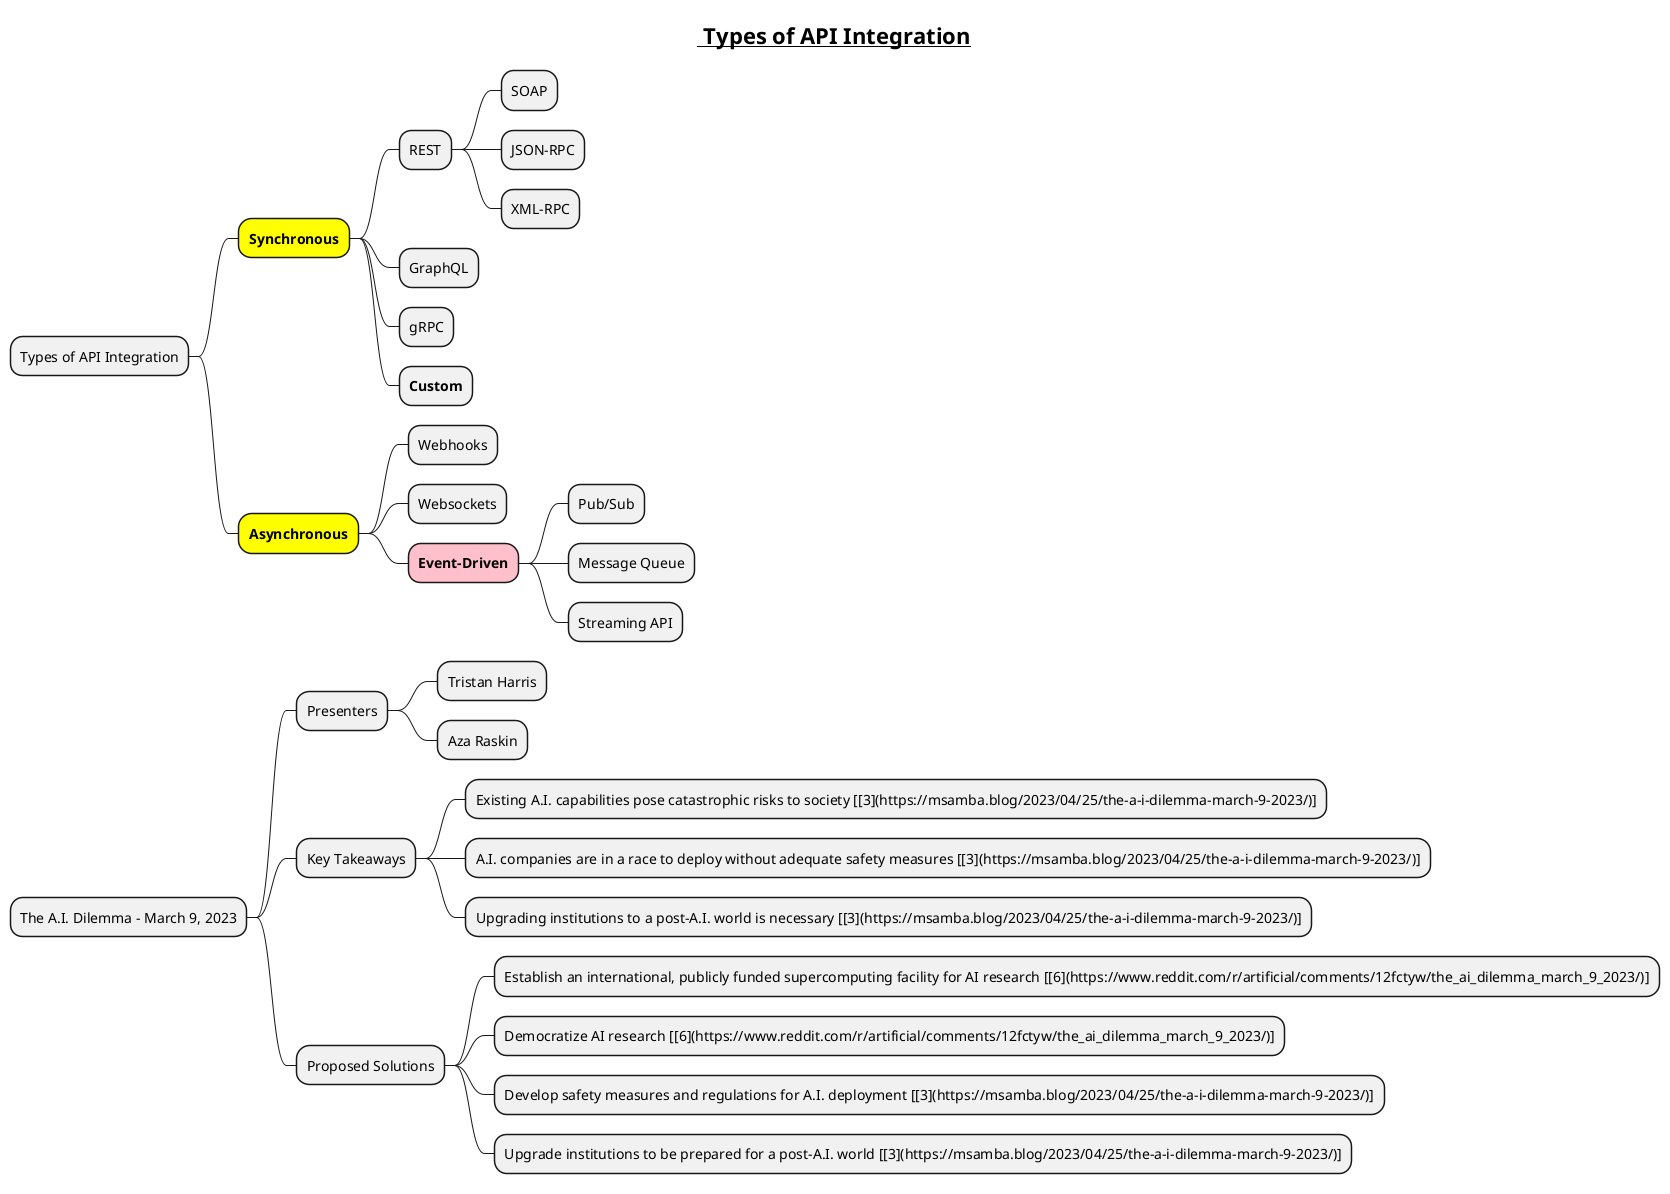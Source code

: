 @startmindmap
title =__ Types of API Integration__

* Types of API Integration
**[#yellow] **Synchronous**
*** REST
**** SOAP
**** JSON-RPC
**** XML-RPC
*** GraphQL
*** gRPC
*** **Custom**
**[#yellow] **Asynchronous**
*** Webhooks
*** Websockets
***[#pink] **Event-Driven**
**** Pub/Sub
**** Message Queue
**** Streaming API

* The A.I. Dilemma - March 9, 2023
** Presenters
*** Tristan Harris
*** Aza Raskin
** Key Takeaways
*** Existing A.I. capabilities pose catastrophic risks to society [[3](https://msamba.blog/2023/04/25/the-a-i-dilemma-march-9-2023/)]
*** A.I. companies are in a race to deploy without adequate safety measures [[3](https://msamba.blog/2023/04/25/the-a-i-dilemma-march-9-2023/)]
*** Upgrading institutions to a post-A.I. world is necessary [[3](https://msamba.blog/2023/04/25/the-a-i-dilemma-march-9-2023/)]
** Proposed Solutions
*** Establish an international, publicly funded supercomputing facility for AI research [[6](https://www.reddit.com/r/artificial/comments/12fctyw/the_ai_dilemma_march_9_2023/)]
*** Democratize AI research [[6](https://www.reddit.com/r/artificial/comments/12fctyw/the_ai_dilemma_march_9_2023/)]
*** Develop safety measures and regulations for A.I. deployment [[3](https://msamba.blog/2023/04/25/the-a-i-dilemma-march-9-2023/)]
*** Upgrade institutions to be prepared for a post-A.I. world [[3](https://msamba.blog/2023/04/25/the-a-i-dilemma-march-9-2023/)]

@endmindmap
